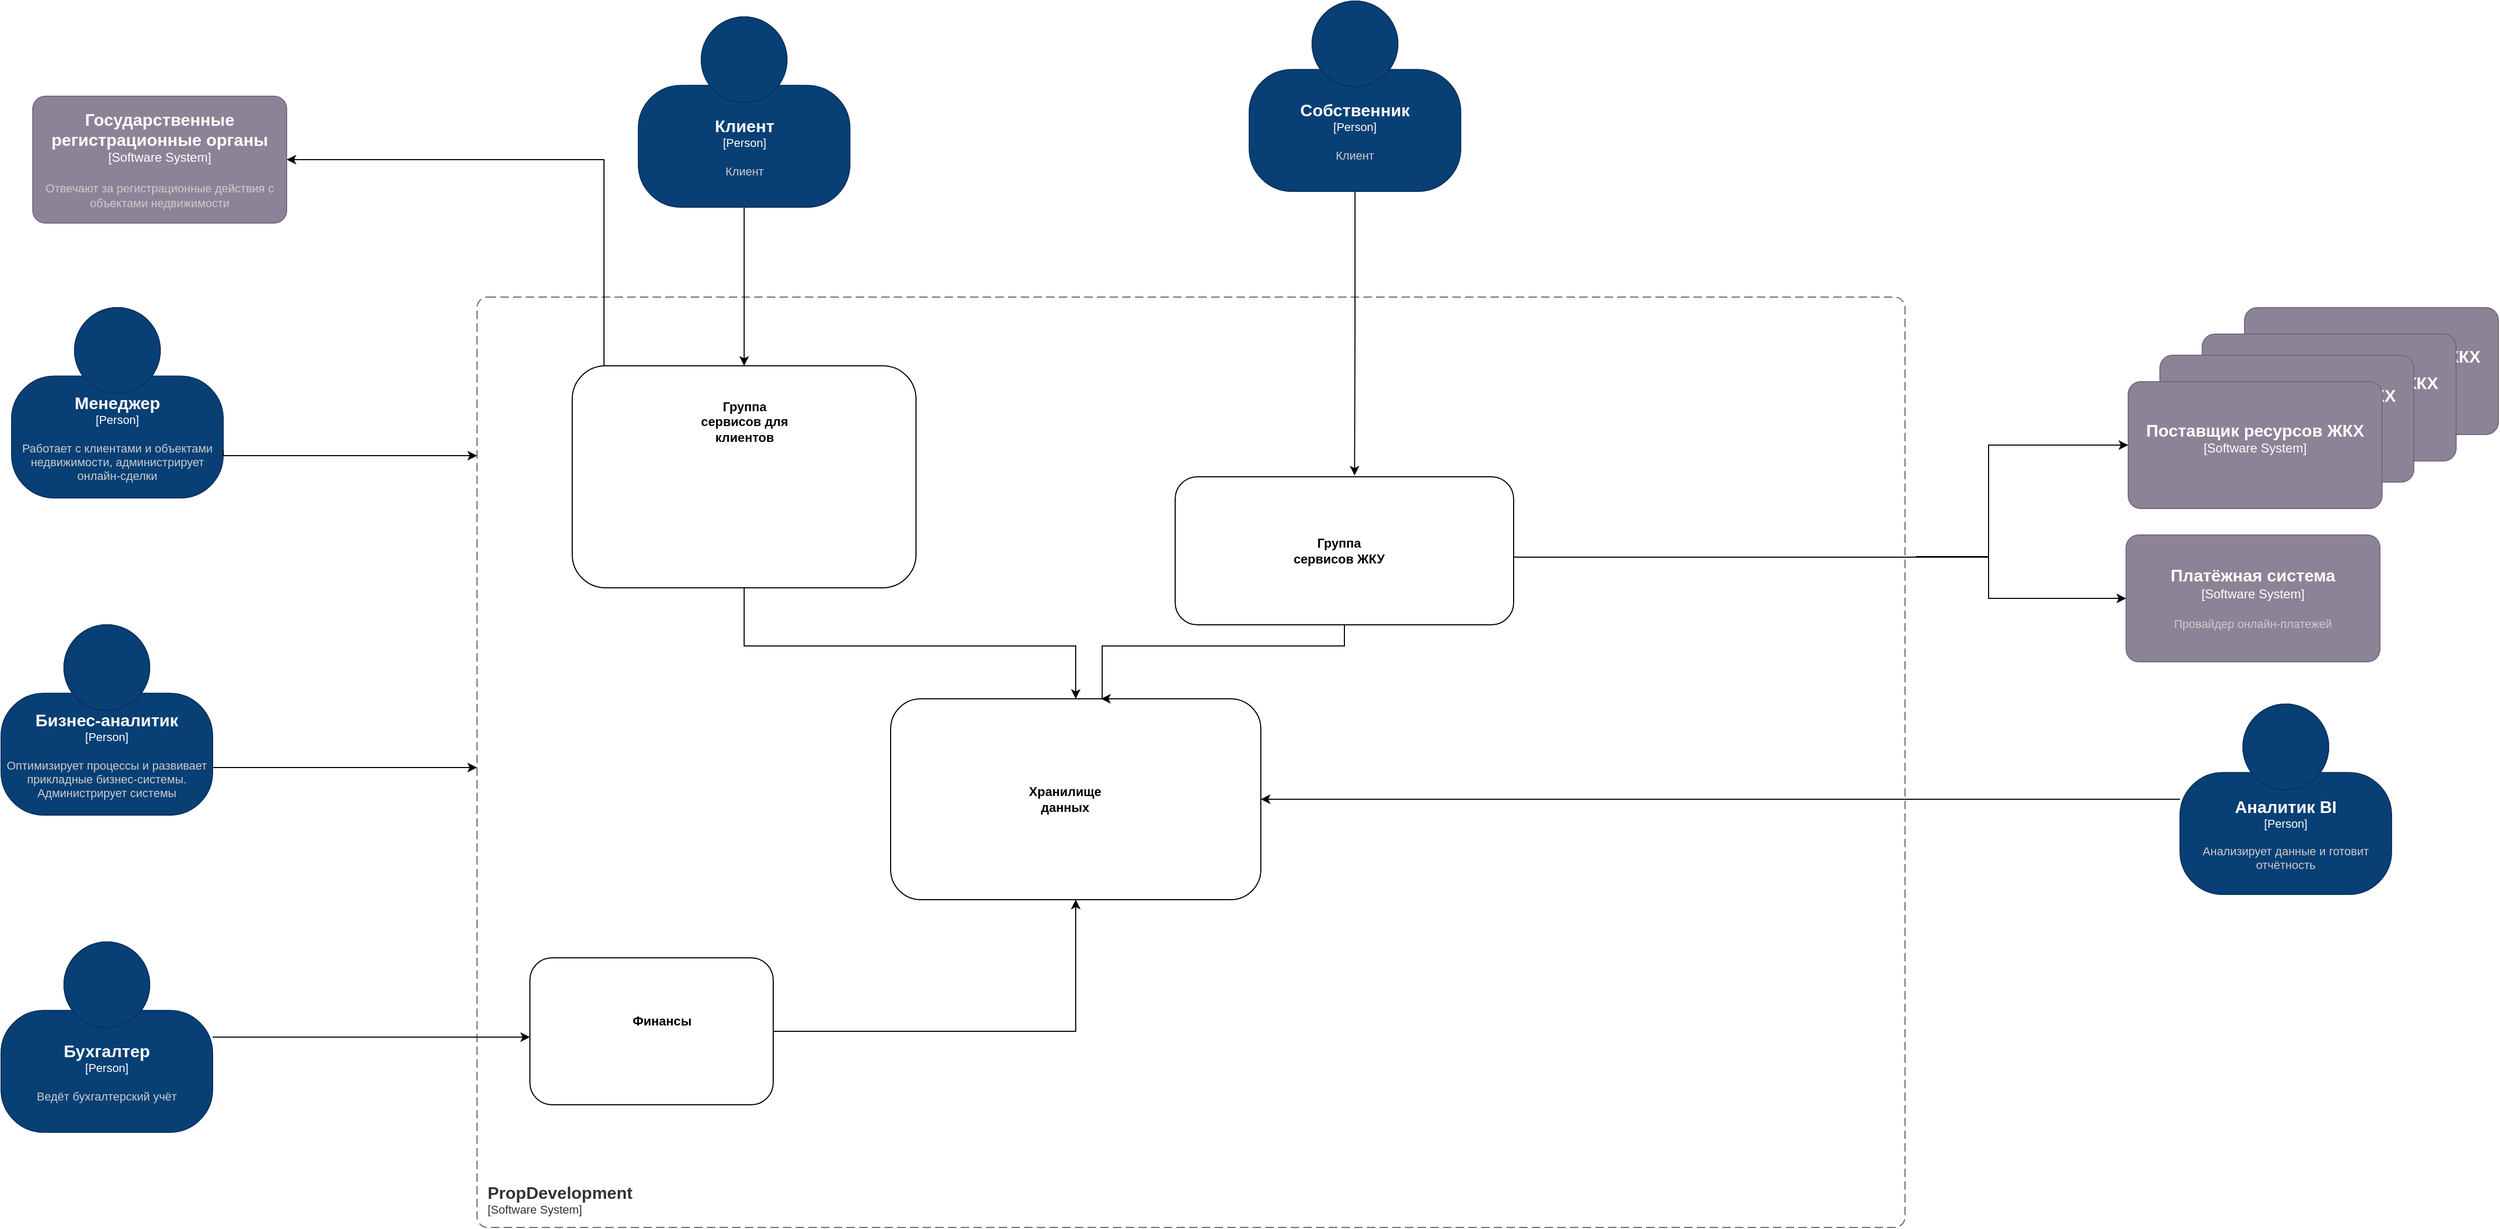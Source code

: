 <mxfile version="26.0.9">
  <diagram name="Страница — 1" id="GJLZEmN9q7HM6gElgSMA">
    <mxGraphModel dx="1376" dy="941" grid="1" gridSize="10" guides="1" tooltips="1" connect="1" arrows="1" fold="1" page="1" pageScale="1" pageWidth="827" pageHeight="1169" math="0" shadow="0">
      <root>
        <mxCell id="0" />
        <mxCell id="1" parent="0" />
        <mxCell id="18KDAKOOQBaFa0gbTtcE-125" style="edgeStyle=orthogonalEdgeStyle;rounded=0;orthogonalLoop=1;jettySize=auto;html=1;entryX=0.5;entryY=1;entryDx=0;entryDy=0;" edge="1" parent="1" source="18KDAKOOQBaFa0gbTtcE-2" target="18KDAKOOQBaFa0gbTtcE-5">
          <mxGeometry relative="1" as="geometry" />
        </mxCell>
        <mxCell id="18KDAKOOQBaFa0gbTtcE-2" value="" style="rounded=1;whiteSpace=wrap;html=1;" vertex="1" parent="1">
          <mxGeometry x="550" y="1615" width="230" height="139" as="geometry" />
        </mxCell>
        <object placeholders="1" c4Name="Поставщик ресурсов ЖКХ" c4Type="Software System" c4Description="" label="&lt;font style=&quot;font-size: 16px&quot;&gt;&lt;b&gt;%c4Name%&lt;/b&gt;&lt;/font&gt;&lt;div&gt;[%c4Type%]&lt;/div&gt;&lt;br&gt;&lt;div&gt;&lt;font style=&quot;font-size: 11px&quot;&gt;&lt;font color=&quot;#cccccc&quot;&gt;%c4Description%&lt;/font&gt;&lt;/div&gt;" id="18KDAKOOQBaFa0gbTtcE-3">
          <mxCell style="rounded=1;whiteSpace=wrap;html=1;labelBackgroundColor=none;fillColor=#8C8496;fontColor=#ffffff;align=center;arcSize=10;strokeColor=#736782;metaEdit=1;resizable=0;points=[[0.25,0,0],[0.5,0,0],[0.75,0,0],[1,0.25,0],[1,0.5,0],[1,0.75,0],[0.75,1,0],[0.5,1,0],[0.25,1,0],[0,0.75,0],[0,0.5,0],[0,0.25,0]];" vertex="1" parent="1">
            <mxGeometry x="2171" y="1000" width="240" height="120" as="geometry" />
          </mxCell>
        </object>
        <object placeholders="1" c4Name="Поставщик ресурсов ЖКХ" c4Type="Software System" c4Description="" label="&lt;font style=&quot;font-size: 16px&quot;&gt;&lt;b&gt;%c4Name%&lt;/b&gt;&lt;/font&gt;&lt;div&gt;[%c4Type%]&lt;/div&gt;&lt;br&gt;&lt;div&gt;&lt;font style=&quot;font-size: 11px&quot;&gt;&lt;font color=&quot;#cccccc&quot;&gt;%c4Description%&lt;/font&gt;&lt;/div&gt;" id="18KDAKOOQBaFa0gbTtcE-4">
          <mxCell style="rounded=1;whiteSpace=wrap;html=1;labelBackgroundColor=none;fillColor=#8C8496;fontColor=#ffffff;align=center;arcSize=10;strokeColor=#736782;metaEdit=1;resizable=0;points=[[0.25,0,0],[0.5,0,0],[0.75,0,0],[1,0.25,0],[1,0.5,0],[1,0.75,0],[0.75,1,0],[0.5,1,0],[0.25,1,0],[0,0.75,0],[0,0.5,0],[0,0.25,0]];" vertex="1" parent="1">
            <mxGeometry x="2131" y="1025" width="240" height="120" as="geometry" />
          </mxCell>
        </object>
        <mxCell id="18KDAKOOQBaFa0gbTtcE-123" style="edgeStyle=orthogonalEdgeStyle;rounded=0;orthogonalLoop=1;jettySize=auto;html=1;" edge="1" parent="1" source="18KDAKOOQBaFa0gbTtcE-6" target="18KDAKOOQBaFa0gbTtcE-5">
          <mxGeometry relative="1" as="geometry">
            <Array as="points">
              <mxPoint x="753" y="1320" />
              <mxPoint x="1066" y="1320" />
            </Array>
          </mxGeometry>
        </mxCell>
        <mxCell id="18KDAKOOQBaFa0gbTtcE-6" value="" style="rounded=1;whiteSpace=wrap;html=1;" vertex="1" parent="1">
          <mxGeometry x="590" y="1055" width="325" height="210" as="geometry" />
        </mxCell>
        <mxCell id="18KDAKOOQBaFa0gbTtcE-7" value="" style="rounded=1;whiteSpace=wrap;html=1;" vertex="1" parent="1">
          <mxGeometry x="1160" y="1160" width="320" height="140" as="geometry" />
        </mxCell>
        <mxCell id="18KDAKOOQBaFa0gbTtcE-26" style="edgeStyle=orthogonalEdgeStyle;rounded=0;orthogonalLoop=1;jettySize=auto;html=1;" edge="1" parent="1" target="18KDAKOOQBaFa0gbTtcE-98">
          <mxGeometry relative="1" as="geometry">
            <Array as="points">
              <mxPoint x="1480" y="1236" />
              <mxPoint x="1929" y="1236" />
              <mxPoint x="1929" y="1130" />
            </Array>
            <mxPoint x="1480" y="1230" as="sourcePoint" />
          </mxGeometry>
        </mxCell>
        <object placeholders="1" c4Name="Поставщик ресурсов ЖКХ" c4Type="Software System" c4Description="." label="&lt;font style=&quot;font-size: 16px&quot;&gt;&lt;b&gt;%c4Name%&lt;/b&gt;&lt;/font&gt;&lt;div&gt;[%c4Type%]&lt;/div&gt;&lt;br&gt;&lt;div&gt;&lt;font style=&quot;font-size: 11px&quot;&gt;&lt;font color=&quot;#cccccc&quot;&gt;%c4Description%&lt;/font&gt;&lt;/div&gt;" id="18KDAKOOQBaFa0gbTtcE-28">
          <mxCell style="rounded=1;whiteSpace=wrap;html=1;labelBackgroundColor=none;fillColor=#8C8496;fontColor=#ffffff;align=center;arcSize=10;strokeColor=#736782;metaEdit=1;resizable=0;points=[[0.25,0,0],[0.5,0,0],[0.75,0,0],[1,0.25,0],[1,0.5,0],[1,0.75,0],[0.75,1,0],[0.5,1,0],[0.25,1,0],[0,0.75,0],[0,0.5,0],[0,0.25,0]];" vertex="1" parent="1">
            <mxGeometry x="2091" y="1045" width="240" height="120" as="geometry" />
          </mxCell>
        </object>
        <object placeholders="1" c4Name="Платёжная система" c4Type="Software System" c4Description="Провайдер онлайн-платежей" label="&lt;font style=&quot;font-size: 16px&quot;&gt;&lt;b&gt;%c4Name%&lt;/b&gt;&lt;/font&gt;&lt;div&gt;[%c4Type%]&lt;/div&gt;&lt;br&gt;&lt;div&gt;&lt;font style=&quot;font-size: 11px&quot;&gt;&lt;font color=&quot;#cccccc&quot;&gt;%c4Description%&lt;/font&gt;&lt;/div&gt;" id="18KDAKOOQBaFa0gbTtcE-29">
          <mxCell style="rounded=1;whiteSpace=wrap;html=1;labelBackgroundColor=none;fillColor=#8C8496;fontColor=#ffffff;align=center;arcSize=10;strokeColor=#736782;metaEdit=1;resizable=0;points=[[0.25,0,0],[0.5,0,0],[0.75,0,0],[1,0.25,0],[1,0.5,0],[1,0.75,0],[0.75,1,0],[0.5,1,0],[0.25,1,0],[0,0.75,0],[0,0.5,0],[0,0.25,0]];" vertex="1" parent="1">
            <mxGeometry x="2059" y="1215" width="240" height="120" as="geometry" />
          </mxCell>
        </object>
        <mxCell id="18KDAKOOQBaFa0gbTtcE-30" style="edgeStyle=orthogonalEdgeStyle;rounded=0;orthogonalLoop=1;jettySize=auto;html=1;entryX=0;entryY=0.5;entryDx=0;entryDy=0;entryPerimeter=0;" edge="1" parent="1" target="18KDAKOOQBaFa0gbTtcE-29">
          <mxGeometry relative="1" as="geometry">
            <Array as="points">
              <mxPoint x="1929" y="1235" />
              <mxPoint x="1929" y="1275" />
            </Array>
            <mxPoint x="1860" y="1235.5" as="sourcePoint" />
            <mxPoint x="2120" y="1260.0" as="targetPoint" />
          </mxGeometry>
        </mxCell>
        <object placeholders="1" c4Name="PropDevelopment" c4Type="SystemScopeBoundary" c4Application="Software System" label="&lt;font style=&quot;font-size: 16px&quot;&gt;&lt;b&gt;&lt;div style=&quot;text-align: left&quot;&gt;%c4Name%&lt;/div&gt;&lt;/b&gt;&lt;/font&gt;&lt;div style=&quot;text-align: left&quot;&gt;[%c4Application%]&lt;/div&gt;" id="18KDAKOOQBaFa0gbTtcE-62">
          <mxCell style="rounded=1;fontSize=11;whiteSpace=wrap;html=1;dashed=1;arcSize=20;fillColor=none;strokeColor=#666666;fontColor=#333333;labelBackgroundColor=none;align=left;verticalAlign=bottom;labelBorderColor=none;spacingTop=0;spacing=10;dashPattern=8 4;metaEdit=1;rotatable=0;perimeter=rectanglePerimeter;noLabel=0;labelPadding=0;allowArrows=0;connectable=0;expand=0;recursiveResize=0;editable=1;pointerEvents=0;absoluteArcSize=1;points=[[0.25,0,0],[0.5,0,0],[0.75,0,0],[1,0.25,0],[1,0.5,0],[1,0.75,0],[0.75,1,0],[0.5,1,0],[0.25,1,0],[0,0.75,0],[0,0.5,0],[0,0.25,0]];" vertex="1" parent="1">
            <mxGeometry x="500" y="990" width="1350" height="880" as="geometry" />
          </mxCell>
        </object>
        <mxCell id="18KDAKOOQBaFa0gbTtcE-65" style="edgeStyle=orthogonalEdgeStyle;rounded=0;orthogonalLoop=1;jettySize=auto;html=1;" edge="1" parent="1" source="18KDAKOOQBaFa0gbTtcE-66">
          <mxGeometry relative="1" as="geometry">
            <mxPoint x="550" y="1690" as="targetPoint" />
          </mxGeometry>
        </mxCell>
        <object placeholders="1" c4Name="Бухгалтер" c4Type="Person" c4Description="Ведёт бухгалтерский учёт" label="&lt;font style=&quot;font-size: 16px&quot;&gt;&lt;b&gt;%c4Name%&lt;/b&gt;&lt;/font&gt;&lt;div&gt;[%c4Type%]&lt;/div&gt;&lt;br&gt;&lt;div&gt;&lt;font style=&quot;font-size: 11px&quot;&gt;&lt;font color=&quot;#cccccc&quot;&gt;%c4Description%&lt;/font&gt;&lt;/div&gt;" id="18KDAKOOQBaFa0gbTtcE-66">
          <mxCell style="html=1;fontSize=11;dashed=0;whiteSpace=wrap;fillColor=#083F75;strokeColor=#06315C;fontColor=#ffffff;shape=mxgraph.c4.person2;align=center;metaEdit=1;points=[[0.5,0,0],[1,0.5,0],[1,0.75,0],[0.75,1,0],[0.5,1,0],[0.25,1,0],[0,0.75,0],[0,0.5,0]];resizable=0;" vertex="1" parent="1">
            <mxGeometry x="50" y="1600" width="200" height="180" as="geometry" />
          </mxCell>
        </object>
        <object placeholders="1" c4Name="Менеджер" c4Type="Person" c4Description="Работает с клиентами и объектами недвижимости, администрирует онлайн-сделки" label="&lt;font style=&quot;font-size: 16px&quot;&gt;&lt;b&gt;%c4Name%&lt;/b&gt;&lt;/font&gt;&lt;div&gt;[%c4Type%]&lt;/div&gt;&lt;br&gt;&lt;div&gt;&lt;font style=&quot;font-size: 11px&quot;&gt;&lt;font color=&quot;#cccccc&quot;&gt;%c4Description%&lt;/font&gt;&lt;/div&gt;" id="18KDAKOOQBaFa0gbTtcE-67">
          <mxCell style="html=1;fontSize=11;dashed=0;whiteSpace=wrap;fillColor=#083F75;strokeColor=#06315C;fontColor=#ffffff;shape=mxgraph.c4.person2;align=center;metaEdit=1;points=[[0.5,0,0],[1,0.5,0],[1,0.75,0],[0.75,1,0],[0.5,1,0],[0.25,1,0],[0,0.75,0],[0,0.5,0]];resizable=0;" vertex="1" parent="1">
            <mxGeometry x="60" y="1000" width="200" height="180" as="geometry" />
          </mxCell>
        </object>
        <mxCell id="18KDAKOOQBaFa0gbTtcE-84" style="edgeStyle=orthogonalEdgeStyle;rounded=0;orthogonalLoop=1;jettySize=auto;html=1;exitX=1;exitY=0.75;exitDx=0;exitDy=0;exitPerimeter=0;" edge="1" parent="1" source="18KDAKOOQBaFa0gbTtcE-67">
          <mxGeometry relative="1" as="geometry">
            <mxPoint x="500" y="1140" as="targetPoint" />
            <Array as="points">
              <mxPoint x="260" y="1140" />
            </Array>
          </mxGeometry>
        </mxCell>
        <mxCell id="18KDAKOOQBaFa0gbTtcE-87" style="edgeStyle=orthogonalEdgeStyle;rounded=0;orthogonalLoop=1;jettySize=auto;html=1;exitX=1;exitY=0.75;exitDx=0;exitDy=0;exitPerimeter=0;" edge="1" parent="1" source="18KDAKOOQBaFa0gbTtcE-88">
          <mxGeometry relative="1" as="geometry">
            <mxPoint x="500" y="1435" as="targetPoint" />
            <Array as="points">
              <mxPoint x="500" y="1435" />
            </Array>
          </mxGeometry>
        </mxCell>
        <object placeholders="1" c4Name="Бизнес-аналитик" c4Type="Person" c4Description="Оптимизирует процессы и развивает прикладные бизнес-системы. Администрирует системы" label="&lt;font style=&quot;font-size: 16px&quot;&gt;&lt;b&gt;%c4Name%&lt;/b&gt;&lt;/font&gt;&lt;div&gt;[%c4Type%]&lt;/div&gt;&lt;br&gt;&lt;div&gt;&lt;font style=&quot;font-size: 11px&quot;&gt;&lt;font color=&quot;#cccccc&quot;&gt;%c4Description%&lt;/font&gt;&lt;/div&gt;" id="18KDAKOOQBaFa0gbTtcE-88">
          <mxCell style="html=1;fontSize=11;dashed=0;whiteSpace=wrap;fillColor=#083F75;strokeColor=#06315C;fontColor=#ffffff;shape=mxgraph.c4.person2;align=center;metaEdit=1;points=[[0.5,0,0],[1,0.5,0],[1,0.75,0],[0.75,1,0],[0.5,1,0],[0.25,1,0],[0,0.75,0],[0,0.5,0]];resizable=0;" vertex="1" parent="1">
            <mxGeometry x="50" y="1300" width="200" height="180" as="geometry" />
          </mxCell>
        </object>
        <mxCell id="18KDAKOOQBaFa0gbTtcE-89" value="" style="edgeStyle=orthogonalEdgeStyle;rounded=0;orthogonalLoop=1;jettySize=auto;html=1;" edge="1" parent="1">
          <mxGeometry relative="1" as="geometry">
            <mxPoint x="752.5" y="905" as="sourcePoint" />
            <mxPoint x="752.5" y="1055" as="targetPoint" />
          </mxGeometry>
        </mxCell>
        <mxCell id="18KDAKOOQBaFa0gbTtcE-94" value="&lt;b&gt;Группа сервисов&amp;nbsp;&lt;/b&gt;&lt;b style=&quot;background-color: initial;&quot;&gt;ЖКУ&lt;/b&gt;" style="text;html=1;align=center;verticalAlign=middle;whiteSpace=wrap;rounded=0;" vertex="1" parent="1">
          <mxGeometry x="1270" y="1215" width="90" height="30" as="geometry" />
        </mxCell>
        <mxCell id="18KDAKOOQBaFa0gbTtcE-95" value="&lt;b&gt;Группа сервисов для клиентов&lt;/b&gt;" style="text;html=1;align=center;verticalAlign=middle;whiteSpace=wrap;rounded=0;" vertex="1" parent="1">
          <mxGeometry x="702.5" y="1055" width="100" height="105" as="geometry" />
        </mxCell>
        <mxCell id="18KDAKOOQBaFa0gbTtcE-126" style="edgeStyle=orthogonalEdgeStyle;rounded=0;orthogonalLoop=1;jettySize=auto;html=1;entryX=1;entryY=0.5;entryDx=0;entryDy=0;" edge="1" parent="1" source="18KDAKOOQBaFa0gbTtcE-96" target="18KDAKOOQBaFa0gbTtcE-5">
          <mxGeometry relative="1" as="geometry" />
        </mxCell>
        <object placeholders="1" c4Name="Аналитик BI" c4Type="Person" c4Description="Анализирует данные и готовит отчётность" label="&lt;font style=&quot;font-size: 16px&quot;&gt;&lt;b&gt;%c4Name%&lt;/b&gt;&lt;/font&gt;&lt;div&gt;[%c4Type%]&lt;/div&gt;&lt;br&gt;&lt;div&gt;&lt;font style=&quot;font-size: 11px&quot;&gt;&lt;font color=&quot;#cccccc&quot;&gt;%c4Description%&lt;/font&gt;&lt;/div&gt;" id="18KDAKOOQBaFa0gbTtcE-96">
          <mxCell style="html=1;fontSize=11;dashed=0;whiteSpace=wrap;fillColor=#083F75;strokeColor=#06315C;fontColor=#ffffff;shape=mxgraph.c4.person2;align=center;metaEdit=1;points=[[0.5,0,0],[1,0.5,0],[1,0.75,0],[0.75,1,0],[0.5,1,0],[0.25,1,0],[0,0.75,0],[0,0.5,0]];resizable=0;" vertex="1" parent="1">
            <mxGeometry x="2110" y="1375" width="200" height="180" as="geometry" />
          </mxCell>
        </object>
        <object placeholders="1" c4Name="Поставщик ресурсов ЖКХ" c4Type="Software System" c4Description="" label="&lt;font style=&quot;font-size: 16px&quot;&gt;&lt;b&gt;%c4Name%&lt;/b&gt;&lt;/font&gt;&lt;div&gt;[%c4Type%]&lt;/div&gt;&lt;br&gt;&lt;div&gt;&lt;font style=&quot;font-size: 11px&quot;&gt;&lt;font color=&quot;#cccccc&quot;&gt;%c4Description%&lt;/font&gt;&lt;/div&gt;" id="18KDAKOOQBaFa0gbTtcE-98">
          <mxCell style="rounded=1;whiteSpace=wrap;html=1;labelBackgroundColor=none;fillColor=#8C8496;fontColor=#ffffff;align=center;arcSize=10;strokeColor=#736782;metaEdit=1;resizable=0;points=[[0.25,0,0],[0.5,0,0],[0.75,0,0],[1,0.25,0],[1,0.5,0],[1,0.75,0],[0.75,1,0],[0.5,1,0],[0.25,1,0],[0,0.75,0],[0,0.5,0],[0,0.25,0]];" vertex="1" parent="1">
            <mxGeometry x="2061" y="1070" width="240" height="120" as="geometry" />
          </mxCell>
        </object>
        <object placeholders="1" c4Name="Государственные регистрационные органы" c4Type="Software System" c4Description="Отвечают за регистрационные действия с объектами недвижимости" label="&lt;font style=&quot;font-size: 16px&quot;&gt;&lt;b&gt;%c4Name%&lt;/b&gt;&lt;/font&gt;&lt;div&gt;[%c4Type%]&lt;/div&gt;&lt;br&gt;&lt;div&gt;&lt;font style=&quot;font-size: 11px&quot;&gt;&lt;font color=&quot;#cccccc&quot;&gt;%c4Description%&lt;/font&gt;&lt;/div&gt;" id="18KDAKOOQBaFa0gbTtcE-105">
          <mxCell style="rounded=1;whiteSpace=wrap;html=1;labelBackgroundColor=none;fillColor=#8C8496;fontColor=#ffffff;align=center;arcSize=10;strokeColor=#736782;metaEdit=1;resizable=0;points=[[0.25,0,0],[0.5,0,0],[0.75,0,0],[1,0.25,0],[1,0.5,0],[1,0.75,0],[0.75,1,0],[0.5,1,0],[0.25,1,0],[0,0.75,0],[0,0.5,0],[0,0.25,0]];" vertex="1" parent="1">
            <mxGeometry x="80" y="800" width="240" height="120" as="geometry" />
          </mxCell>
        </object>
        <object placeholders="1" c4Name="Клиент" c4Type="Person" c4Description="Клиент" label="&lt;font style=&quot;font-size: 16px&quot;&gt;&lt;b&gt;%c4Name%&lt;/b&gt;&lt;/font&gt;&lt;div&gt;[%c4Type%]&lt;/div&gt;&lt;br&gt;&lt;div&gt;&lt;font style=&quot;font-size: 11px&quot;&gt;&lt;font color=&quot;#cccccc&quot;&gt;%c4Description%&lt;/font&gt;&lt;/div&gt;" id="18KDAKOOQBaFa0gbTtcE-108">
          <mxCell style="html=1;fontSize=11;dashed=0;whiteSpace=wrap;fillColor=#083F75;strokeColor=#06315C;fontColor=#ffffff;shape=mxgraph.c4.person2;align=center;metaEdit=1;points=[[0.5,0,0],[1,0.5,0],[1,0.75,0],[0.75,1,0],[0.5,1,0],[0.25,1,0],[0,0.75,0],[0,0.5,0]];resizable=0;" vertex="1" parent="1">
            <mxGeometry x="652.5" y="725" width="200" height="180" as="geometry" />
          </mxCell>
        </object>
        <mxCell id="18KDAKOOQBaFa0gbTtcE-129" style="edgeStyle=orthogonalEdgeStyle;rounded=0;orthogonalLoop=1;jettySize=auto;html=1;entryX=0.53;entryY=-0.009;entryDx=0;entryDy=0;entryPerimeter=0;" edge="1" parent="1" source="18KDAKOOQBaFa0gbTtcE-109" target="18KDAKOOQBaFa0gbTtcE-7">
          <mxGeometry relative="1" as="geometry">
            <mxPoint x="1330" y="1090" as="targetPoint" />
          </mxGeometry>
        </mxCell>
        <object placeholders="1" c4Name="Собственник" c4Type="Person" c4Description="Клиент" label="&lt;font style=&quot;font-size: 16px&quot;&gt;&lt;b&gt;%c4Name%&lt;/b&gt;&lt;/font&gt;&lt;div&gt;[%c4Type%]&lt;/div&gt;&lt;br&gt;&lt;div&gt;&lt;font style=&quot;font-size: 11px&quot;&gt;&lt;font color=&quot;#cccccc&quot;&gt;%c4Description%&lt;/font&gt;&lt;/div&gt;" id="18KDAKOOQBaFa0gbTtcE-109">
          <mxCell style="html=1;fontSize=11;dashed=0;whiteSpace=wrap;fillColor=#083F75;strokeColor=#06315C;fontColor=#ffffff;shape=mxgraph.c4.person2;align=center;metaEdit=1;points=[[0.5,0,0],[1,0.5,0],[1,0.75,0],[0.75,1,0],[0.5,1,0],[0.25,1,0],[0,0.75,0],[0,0.5,0]];resizable=0;" vertex="1" parent="1">
            <mxGeometry x="1230" y="710" width="200" height="180" as="geometry" />
          </mxCell>
        </object>
        <mxCell id="18KDAKOOQBaFa0gbTtcE-113" value="&lt;b&gt;Финансы&lt;/b&gt;" style="text;html=1;align=center;verticalAlign=middle;whiteSpace=wrap;rounded=0;" vertex="1" parent="1">
          <mxGeometry x="630" y="1660" width="90" height="30" as="geometry" />
        </mxCell>
        <mxCell id="18KDAKOOQBaFa0gbTtcE-5" value="" style="rounded=1;whiteSpace=wrap;html=1;" vertex="1" parent="1">
          <mxGeometry x="891" y="1370" width="350" height="190" as="geometry" />
        </mxCell>
        <mxCell id="18KDAKOOQBaFa0gbTtcE-112" value="&lt;b&gt;Хранилище данных&lt;/b&gt;" style="text;html=1;align=center;verticalAlign=middle;whiteSpace=wrap;rounded=0;" vertex="1" parent="1">
          <mxGeometry x="1011" y="1450" width="90" height="30" as="geometry" />
        </mxCell>
        <mxCell id="18KDAKOOQBaFa0gbTtcE-122" style="edgeStyle=orthogonalEdgeStyle;rounded=0;orthogonalLoop=1;jettySize=auto;html=1;entryX=1;entryY=0.5;entryDx=0;entryDy=0;entryPerimeter=0;" edge="1" parent="1" source="18KDAKOOQBaFa0gbTtcE-6" target="18KDAKOOQBaFa0gbTtcE-105">
          <mxGeometry relative="1" as="geometry">
            <Array as="points">
              <mxPoint x="620" y="860" />
            </Array>
          </mxGeometry>
        </mxCell>
        <mxCell id="18KDAKOOQBaFa0gbTtcE-124" style="edgeStyle=orthogonalEdgeStyle;rounded=0;orthogonalLoop=1;jettySize=auto;html=1;" edge="1" parent="1" source="18KDAKOOQBaFa0gbTtcE-7">
          <mxGeometry relative="1" as="geometry">
            <mxPoint x="1090" y="1370" as="targetPoint" />
            <Array as="points">
              <mxPoint x="1320" y="1320" />
              <mxPoint x="1091" y="1320" />
              <mxPoint x="1091" y="1370" />
            </Array>
          </mxGeometry>
        </mxCell>
      </root>
    </mxGraphModel>
  </diagram>
</mxfile>
